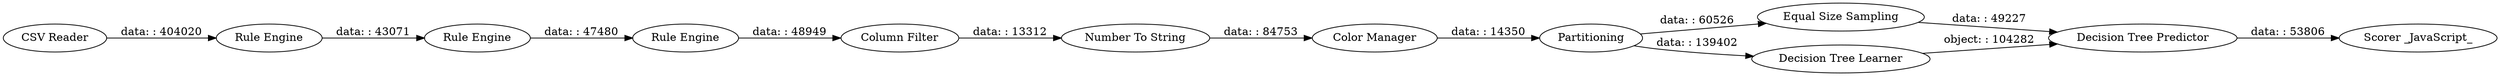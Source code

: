 digraph {
	"-7820893798931936206_4" [label="Rule Engine"]
	"-7820893798931936206_2" [label="Rule Engine"]
	"-7820893798931936206_5" [label="Column Filter"]
	"7284138461590644599_11" [label="Equal Size Sampling"]
	"7284138461590644599_10" [label="Decision Tree Learner"]
	"7284138461590644599_9" [label=Partitioning]
	"7284138461590644599_13" [label="Scorer _JavaScript_"]
	"-7820893798931936206_3" [label="Rule Engine"]
	"7284138461590644599_8" [label="Color Manager"]
	"-7820893798931936206_1" [label="CSV Reader"]
	"7284138461590644599_12" [label="Decision Tree Predictor"]
	"7284138461590644599_6" [label="Number To String"]
	"-7820893798931936206_3" -> "-7820893798931936206_4" [label="data: : 47480"]
	"7284138461590644599_8" -> "7284138461590644599_9" [label="data: : 14350"]
	"7284138461590644599_9" -> "7284138461590644599_10" [label="data: : 139402"]
	"-7820893798931936206_5" -> "7284138461590644599_6" [label="data: : 13312"]
	"7284138461590644599_11" -> "7284138461590644599_12" [label="data: : 49227"]
	"-7820893798931936206_2" -> "-7820893798931936206_3" [label="data: : 43071"]
	"7284138461590644599_9" -> "7284138461590644599_11" [label="data: : 60526"]
	"7284138461590644599_12" -> "7284138461590644599_13" [label="data: : 53806"]
	"7284138461590644599_10" -> "7284138461590644599_12" [label="object: : 104282"]
	"-7820893798931936206_4" -> "-7820893798931936206_5" [label="data: : 48949"]
	"-7820893798931936206_1" -> "-7820893798931936206_2" [label="data: : 404020"]
	"7284138461590644599_6" -> "7284138461590644599_8" [label="data: : 84753"]
	rankdir=LR
}

